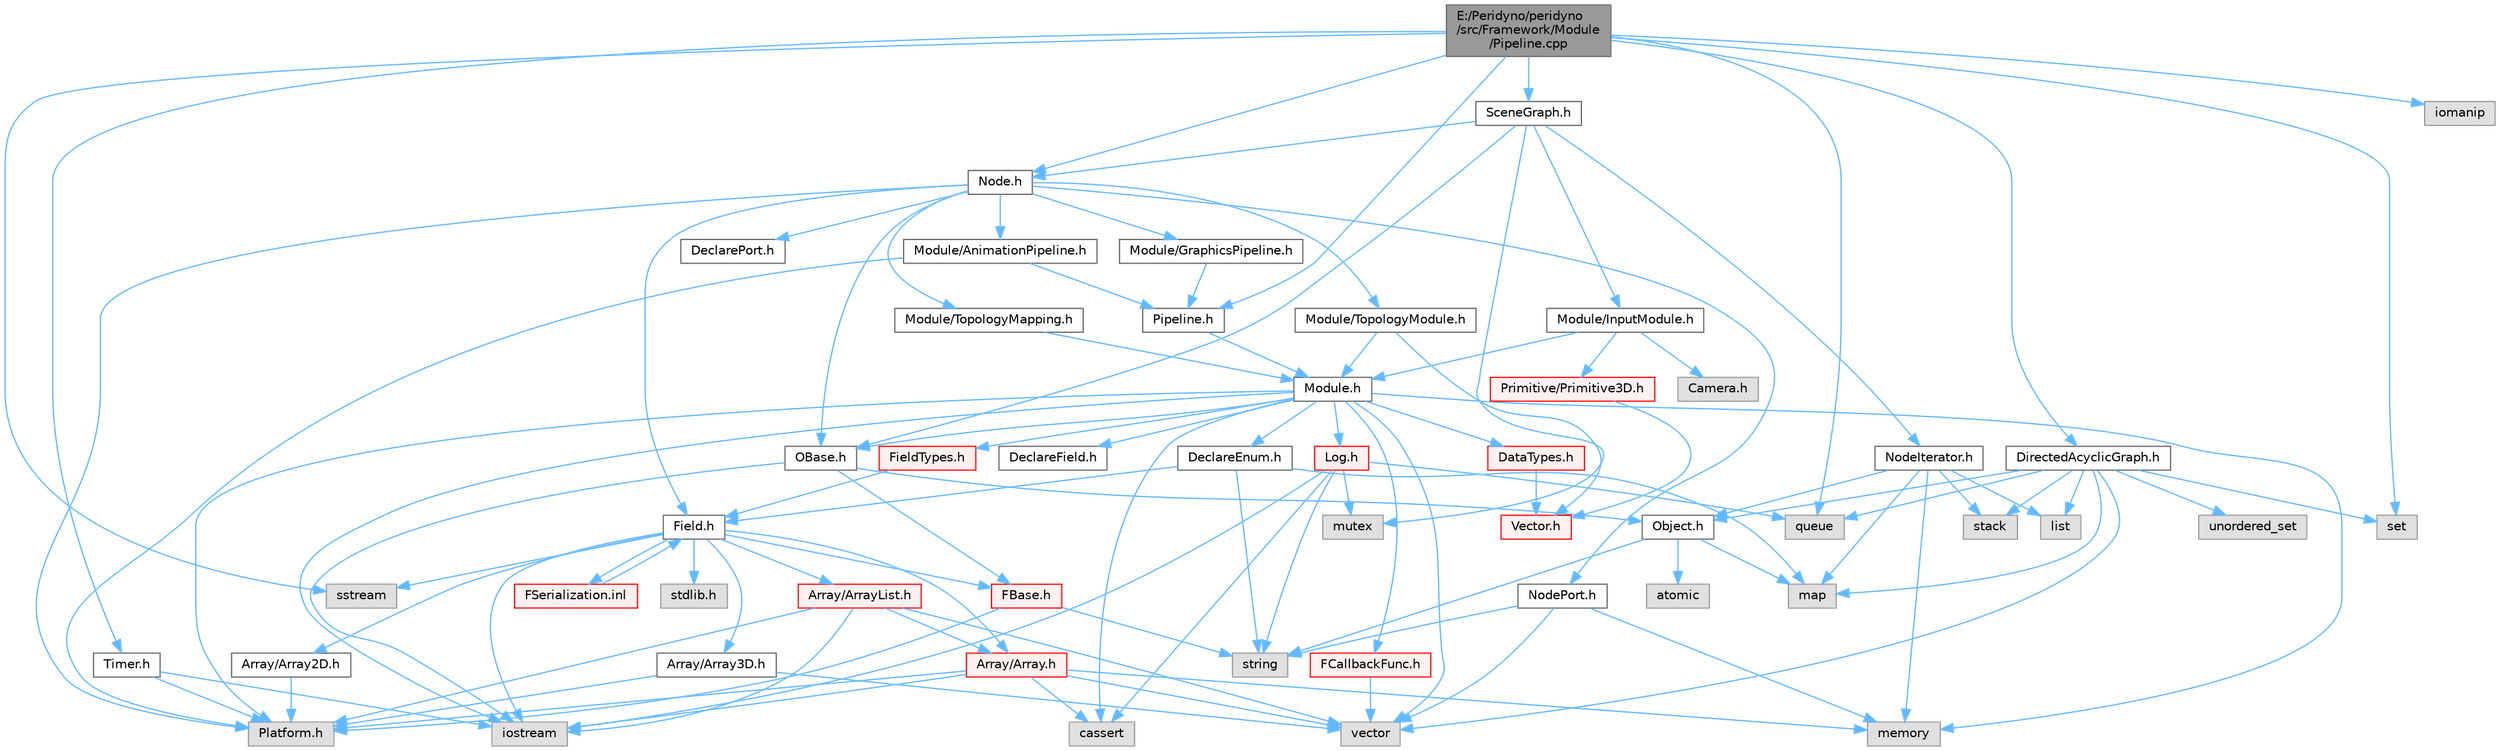 digraph "E:/Peridyno/peridyno/src/Framework/Module/Pipeline.cpp"
{
 // LATEX_PDF_SIZE
  bgcolor="transparent";
  edge [fontname=Helvetica,fontsize=10,labelfontname=Helvetica,labelfontsize=10];
  node [fontname=Helvetica,fontsize=10,shape=box,height=0.2,width=0.4];
  Node1 [id="Node000001",label="E:/Peridyno/peridyno\l/src/Framework/Module\l/Pipeline.cpp",height=0.2,width=0.4,color="gray40", fillcolor="grey60", style="filled", fontcolor="black",tooltip=" "];
  Node1 -> Node2 [id="edge1_Node000001_Node000002",color="steelblue1",style="solid",tooltip=" "];
  Node2 [id="Node000002",label="Pipeline.h",height=0.2,width=0.4,color="grey40", fillcolor="white", style="filled",URL="$_pipeline_8h.html",tooltip=" "];
  Node2 -> Node3 [id="edge2_Node000002_Node000003",color="steelblue1",style="solid",tooltip=" "];
  Node3 [id="Node000003",label="Module.h",height=0.2,width=0.4,color="grey40", fillcolor="white", style="filled",URL="$_module_8h.html",tooltip=" "];
  Node3 -> Node4 [id="edge3_Node000003_Node000004",color="steelblue1",style="solid",tooltip=" "];
  Node4 [id="Node000004",label="Platform.h",height=0.2,width=0.4,color="grey60", fillcolor="#E0E0E0", style="filled",tooltip=" "];
  Node3 -> Node5 [id="edge4_Node000003_Node000005",color="steelblue1",style="solid",tooltip=" "];
  Node5 [id="Node000005",label="memory",height=0.2,width=0.4,color="grey60", fillcolor="#E0E0E0", style="filled",tooltip=" "];
  Node3 -> Node6 [id="edge5_Node000003_Node000006",color="steelblue1",style="solid",tooltip=" "];
  Node6 [id="Node000006",label="vector",height=0.2,width=0.4,color="grey60", fillcolor="#E0E0E0", style="filled",tooltip=" "];
  Node3 -> Node7 [id="edge6_Node000003_Node000007",color="steelblue1",style="solid",tooltip=" "];
  Node7 [id="Node000007",label="cassert",height=0.2,width=0.4,color="grey60", fillcolor="#E0E0E0", style="filled",tooltip=" "];
  Node3 -> Node8 [id="edge7_Node000003_Node000008",color="steelblue1",style="solid",tooltip=" "];
  Node8 [id="Node000008",label="iostream",height=0.2,width=0.4,color="grey60", fillcolor="#E0E0E0", style="filled",tooltip=" "];
  Node3 -> Node9 [id="edge8_Node000003_Node000009",color="steelblue1",style="solid",tooltip=" "];
  Node9 [id="Node000009",label="OBase.h",height=0.2,width=0.4,color="grey40", fillcolor="white", style="filled",URL="$_o_base_8h.html",tooltip=" "];
  Node9 -> Node8 [id="edge9_Node000009_Node000008",color="steelblue1",style="solid",tooltip=" "];
  Node9 -> Node10 [id="edge10_Node000009_Node000010",color="steelblue1",style="solid",tooltip=" "];
  Node10 [id="Node000010",label="FBase.h",height=0.2,width=0.4,color="red", fillcolor="#FFF0F0", style="filled",URL="$_f_base_8h.html",tooltip=" "];
  Node10 -> Node4 [id="edge11_Node000010_Node000004",color="steelblue1",style="solid",tooltip=" "];
  Node10 -> Node13 [id="edge12_Node000010_Node000013",color="steelblue1",style="solid",tooltip=" "];
  Node13 [id="Node000013",label="string",height=0.2,width=0.4,color="grey60", fillcolor="#E0E0E0", style="filled",tooltip=" "];
  Node9 -> Node16 [id="edge13_Node000009_Node000016",color="steelblue1",style="solid",tooltip=" "];
  Node16 [id="Node000016",label="Object.h",height=0.2,width=0.4,color="grey40", fillcolor="white", style="filled",URL="$_object_8h.html",tooltip=" "];
  Node16 -> Node13 [id="edge14_Node000016_Node000013",color="steelblue1",style="solid",tooltip=" "];
  Node16 -> Node17 [id="edge15_Node000016_Node000017",color="steelblue1",style="solid",tooltip=" "];
  Node17 [id="Node000017",label="atomic",height=0.2,width=0.4,color="grey60", fillcolor="#E0E0E0", style="filled",tooltip=" "];
  Node16 -> Node18 [id="edge16_Node000016_Node000018",color="steelblue1",style="solid",tooltip=" "];
  Node18 [id="Node000018",label="map",height=0.2,width=0.4,color="grey60", fillcolor="#E0E0E0", style="filled",tooltip=" "];
  Node3 -> Node19 [id="edge17_Node000003_Node000019",color="steelblue1",style="solid",tooltip=" "];
  Node19 [id="Node000019",label="Log.h",height=0.2,width=0.4,color="red", fillcolor="#FFF0F0", style="filled",URL="$_log_8h.html",tooltip=" "];
  Node19 -> Node20 [id="edge18_Node000019_Node000020",color="steelblue1",style="solid",tooltip=" "];
  Node20 [id="Node000020",label="mutex",height=0.2,width=0.4,color="grey60", fillcolor="#E0E0E0", style="filled",tooltip=" "];
  Node19 -> Node13 [id="edge19_Node000019_Node000013",color="steelblue1",style="solid",tooltip=" "];
  Node19 -> Node8 [id="edge20_Node000019_Node000008",color="steelblue1",style="solid",tooltip=" "];
  Node19 -> Node24 [id="edge21_Node000019_Node000024",color="steelblue1",style="solid",tooltip=" "];
  Node24 [id="Node000024",label="queue",height=0.2,width=0.4,color="grey60", fillcolor="#E0E0E0", style="filled",tooltip=" "];
  Node19 -> Node7 [id="edge22_Node000019_Node000007",color="steelblue1",style="solid",tooltip=" "];
  Node3 -> Node27 [id="edge23_Node000003_Node000027",color="steelblue1",style="solid",tooltip=" "];
  Node27 [id="Node000027",label="DataTypes.h",height=0.2,width=0.4,color="red", fillcolor="#FFF0F0", style="filled",URL="$_data_types_8h.html",tooltip=" "];
  Node27 -> Node28 [id="edge24_Node000027_Node000028",color="steelblue1",style="solid",tooltip=" "];
  Node28 [id="Node000028",label="Vector.h",height=0.2,width=0.4,color="red", fillcolor="#FFF0F0", style="filled",URL="$_vector_8h.html",tooltip=" "];
  Node3 -> Node68 [id="edge25_Node000003_Node000068",color="steelblue1",style="solid",tooltip=" "];
  Node68 [id="Node000068",label="DeclareEnum.h",height=0.2,width=0.4,color="grey40", fillcolor="white", style="filled",URL="$_declare_enum_8h.html",tooltip=" "];
  Node68 -> Node18 [id="edge26_Node000068_Node000018",color="steelblue1",style="solid",tooltip=" "];
  Node68 -> Node13 [id="edge27_Node000068_Node000013",color="steelblue1",style="solid",tooltip=" "];
  Node68 -> Node69 [id="edge28_Node000068_Node000069",color="steelblue1",style="solid",tooltip=" "];
  Node69 [id="Node000069",label="Field.h",height=0.2,width=0.4,color="grey40", fillcolor="white", style="filled",URL="$_field_8h.html",tooltip=" "];
  Node69 -> Node8 [id="edge29_Node000069_Node000008",color="steelblue1",style="solid",tooltip=" "];
  Node69 -> Node70 [id="edge30_Node000069_Node000070",color="steelblue1",style="solid",tooltip=" "];
  Node70 [id="Node000070",label="stdlib.h",height=0.2,width=0.4,color="grey60", fillcolor="#E0E0E0", style="filled",tooltip=" "];
  Node69 -> Node71 [id="edge31_Node000069_Node000071",color="steelblue1",style="solid",tooltip=" "];
  Node71 [id="Node000071",label="sstream",height=0.2,width=0.4,color="grey60", fillcolor="#E0E0E0", style="filled",tooltip=" "];
  Node69 -> Node10 [id="edge32_Node000069_Node000010",color="steelblue1",style="solid",tooltip=" "];
  Node69 -> Node72 [id="edge33_Node000069_Node000072",color="steelblue1",style="solid",tooltip=" "];
  Node72 [id="Node000072",label="Array/Array.h",height=0.2,width=0.4,color="red", fillcolor="#FFF0F0", style="filled",URL="$_array_8h.html",tooltip=" "];
  Node72 -> Node4 [id="edge34_Node000072_Node000004",color="steelblue1",style="solid",tooltip=" "];
  Node72 -> Node7 [id="edge35_Node000072_Node000007",color="steelblue1",style="solid",tooltip=" "];
  Node72 -> Node6 [id="edge36_Node000072_Node000006",color="steelblue1",style="solid",tooltip=" "];
  Node72 -> Node8 [id="edge37_Node000072_Node000008",color="steelblue1",style="solid",tooltip=" "];
  Node72 -> Node5 [id="edge38_Node000072_Node000005",color="steelblue1",style="solid",tooltip=" "];
  Node69 -> Node73 [id="edge39_Node000069_Node000073",color="steelblue1",style="solid",tooltip=" "];
  Node73 [id="Node000073",label="Array/Array2D.h",height=0.2,width=0.4,color="grey40", fillcolor="white", style="filled",URL="$_array2_d_8h.html",tooltip=" "];
  Node73 -> Node4 [id="edge40_Node000073_Node000004",color="steelblue1",style="solid",tooltip=" "];
  Node69 -> Node74 [id="edge41_Node000069_Node000074",color="steelblue1",style="solid",tooltip=" "];
  Node74 [id="Node000074",label="Array/Array3D.h",height=0.2,width=0.4,color="grey40", fillcolor="white", style="filled",URL="$_array3_d_8h.html",tooltip=" "];
  Node74 -> Node4 [id="edge42_Node000074_Node000004",color="steelblue1",style="solid",tooltip=" "];
  Node74 -> Node6 [id="edge43_Node000074_Node000006",color="steelblue1",style="solid",tooltip=" "];
  Node69 -> Node75 [id="edge44_Node000069_Node000075",color="steelblue1",style="solid",tooltip=" "];
  Node75 [id="Node000075",label="Array/ArrayList.h",height=0.2,width=0.4,color="red", fillcolor="#FFF0F0", style="filled",URL="$_array_list_8h.html",tooltip=" "];
  Node75 -> Node6 [id="edge45_Node000075_Node000006",color="steelblue1",style="solid",tooltip=" "];
  Node75 -> Node8 [id="edge46_Node000075_Node000008",color="steelblue1",style="solid",tooltip=" "];
  Node75 -> Node4 [id="edge47_Node000075_Node000004",color="steelblue1",style="solid",tooltip=" "];
  Node75 -> Node72 [id="edge48_Node000075_Node000072",color="steelblue1",style="solid",tooltip=" "];
  Node69 -> Node81 [id="edge49_Node000069_Node000081",color="steelblue1",style="solid",tooltip=" "];
  Node81 [id="Node000081",label="FSerialization.inl",height=0.2,width=0.4,color="red", fillcolor="#FFF0F0", style="filled",URL="$_f_serialization_8inl.html",tooltip=" "];
  Node81 -> Node69 [id="edge50_Node000081_Node000069",color="steelblue1",style="solid",tooltip=" "];
  Node3 -> Node85 [id="edge51_Node000003_Node000085",color="steelblue1",style="solid",tooltip=" "];
  Node85 [id="Node000085",label="DeclareField.h",height=0.2,width=0.4,color="grey40", fillcolor="white", style="filled",URL="$_declare_field_8h.html",tooltip=" "];
  Node3 -> Node86 [id="edge52_Node000003_Node000086",color="steelblue1",style="solid",tooltip=" "];
  Node86 [id="Node000086",label="FCallbackFunc.h",height=0.2,width=0.4,color="red", fillcolor="#FFF0F0", style="filled",URL="$_f_callback_func_8h.html",tooltip=" "];
  Node86 -> Node6 [id="edge53_Node000086_Node000006",color="steelblue1",style="solid",tooltip=" "];
  Node3 -> Node87 [id="edge54_Node000003_Node000087",color="steelblue1",style="solid",tooltip=" "];
  Node87 [id="Node000087",label="FieldTypes.h",height=0.2,width=0.4,color="red", fillcolor="#FFF0F0", style="filled",URL="$_field_types_8h.html",tooltip=" "];
  Node87 -> Node69 [id="edge55_Node000087_Node000069",color="steelblue1",style="solid",tooltip=" "];
  Node1 -> Node89 [id="edge56_Node000001_Node000089",color="steelblue1",style="solid",tooltip=" "];
  Node89 [id="Node000089",label="Node.h",height=0.2,width=0.4,color="grey40", fillcolor="white", style="filled",URL="$_node_8h.html",tooltip=" "];
  Node89 -> Node9 [id="edge57_Node000089_Node000009",color="steelblue1",style="solid",tooltip=" "];
  Node89 -> Node69 [id="edge58_Node000089_Node000069",color="steelblue1",style="solid",tooltip=" "];
  Node89 -> Node4 [id="edge59_Node000089_Node000004",color="steelblue1",style="solid",tooltip=" "];
  Node89 -> Node90 [id="edge60_Node000089_Node000090",color="steelblue1",style="solid",tooltip=" "];
  Node90 [id="Node000090",label="DeclarePort.h",height=0.2,width=0.4,color="grey40", fillcolor="white", style="filled",URL="$_declare_port_8h.html",tooltip=" "];
  Node89 -> Node91 [id="edge61_Node000089_Node000091",color="steelblue1",style="solid",tooltip=" "];
  Node91 [id="Node000091",label="NodePort.h",height=0.2,width=0.4,color="grey40", fillcolor="white", style="filled",URL="$_node_port_8h.html",tooltip=" "];
  Node91 -> Node13 [id="edge62_Node000091_Node000013",color="steelblue1",style="solid",tooltip=" "];
  Node91 -> Node6 [id="edge63_Node000091_Node000006",color="steelblue1",style="solid",tooltip=" "];
  Node91 -> Node5 [id="edge64_Node000091_Node000005",color="steelblue1",style="solid",tooltip=" "];
  Node89 -> Node92 [id="edge65_Node000089_Node000092",color="steelblue1",style="solid",tooltip=" "];
  Node92 [id="Node000092",label="Module/TopologyModule.h",height=0.2,width=0.4,color="grey40", fillcolor="white", style="filled",URL="$_topology_module_8h.html",tooltip=" "];
  Node92 -> Node28 [id="edge66_Node000092_Node000028",color="steelblue1",style="solid",tooltip=" "];
  Node92 -> Node3 [id="edge67_Node000092_Node000003",color="steelblue1",style="solid",tooltip=" "];
  Node89 -> Node93 [id="edge68_Node000089_Node000093",color="steelblue1",style="solid",tooltip=" "];
  Node93 [id="Node000093",label="Module/TopologyMapping.h",height=0.2,width=0.4,color="grey40", fillcolor="white", style="filled",URL="$_topology_mapping_8h.html",tooltip=" "];
  Node93 -> Node3 [id="edge69_Node000093_Node000003",color="steelblue1",style="solid",tooltip=" "];
  Node89 -> Node94 [id="edge70_Node000089_Node000094",color="steelblue1",style="solid",tooltip=" "];
  Node94 [id="Node000094",label="Module/AnimationPipeline.h",height=0.2,width=0.4,color="grey40", fillcolor="white", style="filled",URL="$_animation_pipeline_8h.html",tooltip=" "];
  Node94 -> Node2 [id="edge71_Node000094_Node000002",color="steelblue1",style="solid",tooltip=" "];
  Node94 -> Node4 [id="edge72_Node000094_Node000004",color="steelblue1",style="solid",tooltip=" "];
  Node89 -> Node95 [id="edge73_Node000089_Node000095",color="steelblue1",style="solid",tooltip=" "];
  Node95 [id="Node000095",label="Module/GraphicsPipeline.h",height=0.2,width=0.4,color="grey40", fillcolor="white", style="filled",URL="$_graphics_pipeline_8h.html",tooltip=" "];
  Node95 -> Node2 [id="edge74_Node000095_Node000002",color="steelblue1",style="solid",tooltip=" "];
  Node1 -> Node96 [id="edge75_Node000001_Node000096",color="steelblue1",style="solid",tooltip=" "];
  Node96 [id="Node000096",label="SceneGraph.h",height=0.2,width=0.4,color="grey40", fillcolor="white", style="filled",URL="$_scene_graph_8h.html",tooltip=" "];
  Node96 -> Node9 [id="edge76_Node000096_Node000009",color="steelblue1",style="solid",tooltip=" "];
  Node96 -> Node89 [id="edge77_Node000096_Node000089",color="steelblue1",style="solid",tooltip=" "];
  Node96 -> Node97 [id="edge78_Node000096_Node000097",color="steelblue1",style="solid",tooltip=" "];
  Node97 [id="Node000097",label="NodeIterator.h",height=0.2,width=0.4,color="grey40", fillcolor="white", style="filled",URL="$_node_iterator_8h.html",tooltip=" "];
  Node97 -> Node98 [id="edge79_Node000097_Node000098",color="steelblue1",style="solid",tooltip=" "];
  Node98 [id="Node000098",label="stack",height=0.2,width=0.4,color="grey60", fillcolor="#E0E0E0", style="filled",tooltip=" "];
  Node97 -> Node99 [id="edge80_Node000097_Node000099",color="steelblue1",style="solid",tooltip=" "];
  Node99 [id="Node000099",label="list",height=0.2,width=0.4,color="grey60", fillcolor="#E0E0E0", style="filled",tooltip=" "];
  Node97 -> Node18 [id="edge81_Node000097_Node000018",color="steelblue1",style="solid",tooltip=" "];
  Node97 -> Node5 [id="edge82_Node000097_Node000005",color="steelblue1",style="solid",tooltip=" "];
  Node97 -> Node16 [id="edge83_Node000097_Node000016",color="steelblue1",style="solid",tooltip=" "];
  Node96 -> Node100 [id="edge84_Node000096_Node000100",color="steelblue1",style="solid",tooltip=" "];
  Node100 [id="Node000100",label="Module/InputModule.h",height=0.2,width=0.4,color="grey40", fillcolor="white", style="filled",URL="$_input_module_8h.html",tooltip=" "];
  Node100 -> Node3 [id="edge85_Node000100_Node000003",color="steelblue1",style="solid",tooltip=" "];
  Node100 -> Node101 [id="edge86_Node000100_Node000101",color="steelblue1",style="solid",tooltip=" "];
  Node101 [id="Node000101",label="Camera.h",height=0.2,width=0.4,color="grey60", fillcolor="#E0E0E0", style="filled",tooltip=" "];
  Node100 -> Node102 [id="edge87_Node000100_Node000102",color="steelblue1",style="solid",tooltip=" "];
  Node102 [id="Node000102",label="Primitive/Primitive3D.h",height=0.2,width=0.4,color="red", fillcolor="#FFF0F0", style="filled",URL="$_primitive3_d_8h.html",tooltip=" "];
  Node102 -> Node28 [id="edge88_Node000102_Node000028",color="steelblue1",style="solid",tooltip=" "];
  Node96 -> Node20 [id="edge89_Node000096_Node000020",color="steelblue1",style="solid",tooltip=" "];
  Node1 -> Node106 [id="edge90_Node000001_Node000106",color="steelblue1",style="solid",tooltip=" "];
  Node106 [id="Node000106",label="DirectedAcyclicGraph.h",height=0.2,width=0.4,color="grey40", fillcolor="white", style="filled",URL="$_directed_acyclic_graph_8h.html",tooltip=" "];
  Node106 -> Node16 [id="edge91_Node000106_Node000016",color="steelblue1",style="solid",tooltip=" "];
  Node106 -> Node18 [id="edge92_Node000106_Node000018",color="steelblue1",style="solid",tooltip=" "];
  Node106 -> Node99 [id="edge93_Node000106_Node000099",color="steelblue1",style="solid",tooltip=" "];
  Node106 -> Node98 [id="edge94_Node000106_Node000098",color="steelblue1",style="solid",tooltip=" "];
  Node106 -> Node107 [id="edge95_Node000106_Node000107",color="steelblue1",style="solid",tooltip=" "];
  Node107 [id="Node000107",label="set",height=0.2,width=0.4,color="grey60", fillcolor="#E0E0E0", style="filled",tooltip=" "];
  Node106 -> Node6 [id="edge96_Node000106_Node000006",color="steelblue1",style="solid",tooltip=" "];
  Node106 -> Node24 [id="edge97_Node000106_Node000024",color="steelblue1",style="solid",tooltip=" "];
  Node106 -> Node108 [id="edge98_Node000106_Node000108",color="steelblue1",style="solid",tooltip=" "];
  Node108 [id="Node000108",label="unordered_set",height=0.2,width=0.4,color="grey60", fillcolor="#E0E0E0", style="filled",tooltip=" "];
  Node1 -> Node109 [id="edge99_Node000001_Node000109",color="steelblue1",style="solid",tooltip=" "];
  Node109 [id="Node000109",label="Timer.h",height=0.2,width=0.4,color="grey40", fillcolor="white", style="filled",URL="$_timer_8h.html",tooltip=" "];
  Node109 -> Node4 [id="edge100_Node000109_Node000004",color="steelblue1",style="solid",tooltip=" "];
  Node109 -> Node8 [id="edge101_Node000109_Node000008",color="steelblue1",style="solid",tooltip=" "];
  Node1 -> Node71 [id="edge102_Node000001_Node000071",color="steelblue1",style="solid",tooltip=" "];
  Node1 -> Node110 [id="edge103_Node000001_Node000110",color="steelblue1",style="solid",tooltip=" "];
  Node110 [id="Node000110",label="iomanip",height=0.2,width=0.4,color="grey60", fillcolor="#E0E0E0", style="filled",tooltip=" "];
  Node1 -> Node24 [id="edge104_Node000001_Node000024",color="steelblue1",style="solid",tooltip=" "];
  Node1 -> Node107 [id="edge105_Node000001_Node000107",color="steelblue1",style="solid",tooltip=" "];
}
